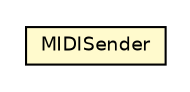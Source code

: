 #!/usr/local/bin/dot
#
# Class diagram 
# Generated by UMLGraph version R5_6-24-gf6e263 (http://www.umlgraph.org/)
#

digraph G {
	edge [fontname="Helvetica",fontsize=10,labelfontname="Helvetica",labelfontsize=10];
	node [fontname="Helvetica",fontsize=10,shape=plaintext];
	nodesep=0.25;
	ranksep=0.5;
	// com.rockhoppertech.music.midi.js.MIDISender
	c6220 [label=<<table title="com.rockhoppertech.music.midi.js.MIDISender" border="0" cellborder="1" cellspacing="0" cellpadding="2" port="p" bgcolor="lemonChiffon" href="./MIDISender.html">
		<tr><td><table border="0" cellspacing="0" cellpadding="1">
<tr><td align="center" balign="center"> MIDISender </td></tr>
		</table></td></tr>
		</table>>, URL="./MIDISender.html", fontname="Helvetica", fontcolor="black", fontsize=9.0];
}

